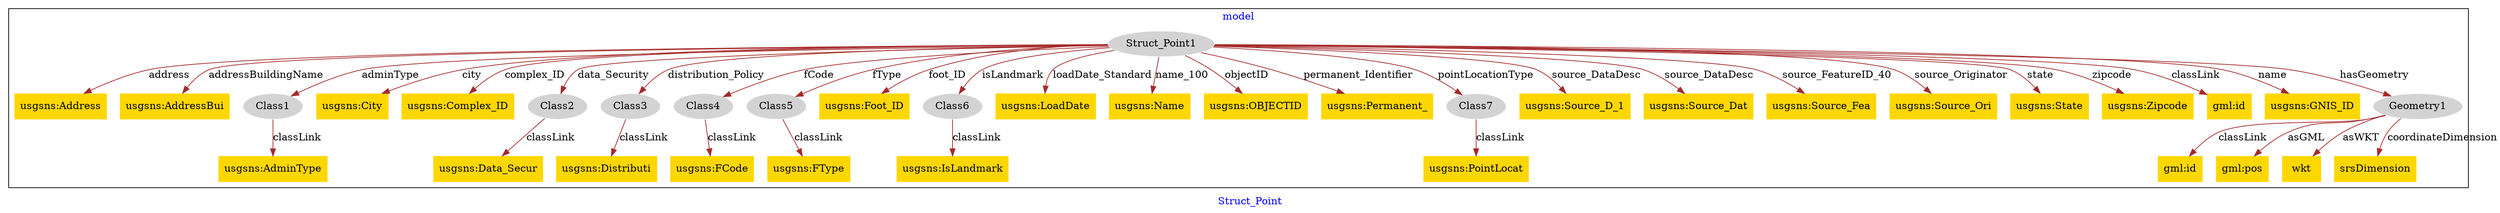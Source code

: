 digraph n0 {
fontcolor="blue"
remincross="true"
label="Struct_Point"
subgraph cluster {
label="model"
n2[style="filled",color="white",fillcolor="lightgray",label="Struct_Point1"];
n3[shape="plaintext",style="filled",fillcolor="gold",label="usgsns:Address"];
n4[shape="plaintext",style="filled",fillcolor="gold",label="usgsns:AddressBui"];
n5[style="filled",color="white",fillcolor="lightgray",label="Class1"];
n6[shape="plaintext",style="filled",fillcolor="gold",label="usgsns:City"];
n7[shape="plaintext",style="filled",fillcolor="gold",label="usgsns:Complex_ID"];
n8[style="filled",color="white",fillcolor="lightgray",label="Class2"];
n9[style="filled",color="white",fillcolor="lightgray",label="Class3"];
n10[style="filled",color="white",fillcolor="lightgray",label="Class4"];
n11[style="filled",color="white",fillcolor="lightgray",label="Class5"];
n12[shape="plaintext",style="filled",fillcolor="gold",label="usgsns:Foot_ID"];
n13[style="filled",color="white",fillcolor="lightgray",label="Class6"];
n14[shape="plaintext",style="filled",fillcolor="gold",label="usgsns:LoadDate"];
n15[shape="plaintext",style="filled",fillcolor="gold",label="usgsns:Name"];
n16[shape="plaintext",style="filled",fillcolor="gold",label="usgsns:OBJECTID"];
n17[shape="plaintext",style="filled",fillcolor="gold",label="usgsns:Permanent_"];
n18[style="filled",color="white",fillcolor="lightgray",label="Class7"];
n19[shape="plaintext",style="filled",fillcolor="gold",label="usgsns:Source_D_1"];
n20[shape="plaintext",style="filled",fillcolor="gold",label="usgsns:Source_Dat"];
n21[shape="plaintext",style="filled",fillcolor="gold",label="usgsns:Source_Fea"];
n22[shape="plaintext",style="filled",fillcolor="gold",label="usgsns:Source_Ori"];
n23[shape="plaintext",style="filled",fillcolor="gold",label="usgsns:State"];
n24[shape="plaintext",style="filled",fillcolor="gold",label="usgsns:Zipcode"];
n25[shape="plaintext",style="filled",fillcolor="gold",label="gml:id"];
n26[shape="plaintext",style="filled",fillcolor="gold",label="usgsns:GNIS_ID"];
n27[style="filled",color="white",fillcolor="lightgray",label="Geometry1"];
n28[shape="plaintext",style="filled",fillcolor="gold",label="gml:id"];
n29[shape="plaintext",style="filled",fillcolor="gold",label="gml:pos"];
n30[shape="plaintext",style="filled",fillcolor="gold",label="wkt"];
n31[shape="plaintext",style="filled",fillcolor="gold",label="srsDimension"];
n32[shape="plaintext",style="filled",fillcolor="gold",label="usgsns:AdminType"];
n33[shape="plaintext",style="filled",fillcolor="gold",label="usgsns:Data_Secur"];
n34[shape="plaintext",style="filled",fillcolor="gold",label="usgsns:Distributi"];
n35[shape="plaintext",style="filled",fillcolor="gold",label="usgsns:FCode"];
n36[shape="plaintext",style="filled",fillcolor="gold",label="usgsns:FType"];
n37[shape="plaintext",style="filled",fillcolor="gold",label="usgsns:IsLandmark"];
n38[shape="plaintext",style="filled",fillcolor="gold",label="usgsns:PointLocat"];
}
n2 -> n3[color="brown",fontcolor="black",label="address"]
n2 -> n4[color="brown",fontcolor="black",label="addressBuildingName"]
n2 -> n5[color="brown",fontcolor="black",label="adminType"]
n2 -> n6[color="brown",fontcolor="black",label="city"]
n2 -> n7[color="brown",fontcolor="black",label="complex_ID"]
n2 -> n8[color="brown",fontcolor="black",label="data_Security"]
n2 -> n9[color="brown",fontcolor="black",label="distribution_Policy"]
n2 -> n10[color="brown",fontcolor="black",label="fCode"]
n2 -> n11[color="brown",fontcolor="black",label="fType"]
n2 -> n12[color="brown",fontcolor="black",label="foot_ID"]
n2 -> n13[color="brown",fontcolor="black",label="isLandmark"]
n2 -> n14[color="brown",fontcolor="black",label="loadDate_Standard"]
n2 -> n15[color="brown",fontcolor="black",label="name_100"]
n2 -> n16[color="brown",fontcolor="black",label="objectID"]
n2 -> n17[color="brown",fontcolor="black",label="permanent_Identifier"]
n2 -> n18[color="brown",fontcolor="black",label="pointLocationType"]
n2 -> n19[color="brown",fontcolor="black",label="source_DataDesc"]
n2 -> n20[color="brown",fontcolor="black",label="source_DataDesc"]
n2 -> n21[color="brown",fontcolor="black",label="source_FeatureID_40"]
n2 -> n22[color="brown",fontcolor="black",label="source_Originator"]
n2 -> n23[color="brown",fontcolor="black",label="state"]
n2 -> n24[color="brown",fontcolor="black",label="zipcode"]
n2 -> n25[color="brown",fontcolor="black",label="classLink"]
n2 -> n26[color="brown",fontcolor="black",label="name"]
n2 -> n27[color="brown",fontcolor="black",label="hasGeometry"]
n27 -> n28[color="brown",fontcolor="black",label="classLink"]
n27 -> n29[color="brown",fontcolor="black",label="asGML"]
n27 -> n30[color="brown",fontcolor="black",label="asWKT"]
n27 -> n31[color="brown",fontcolor="black",label="coordinateDimension"]
n5 -> n32[color="brown",fontcolor="black",label="classLink"]
n8 -> n33[color="brown",fontcolor="black",label="classLink"]
n9 -> n34[color="brown",fontcolor="black",label="classLink"]
n10 -> n35[color="brown",fontcolor="black",label="classLink"]
n11 -> n36[color="brown",fontcolor="black",label="classLink"]
n13 -> n37[color="brown",fontcolor="black",label="classLink"]
n18 -> n38[color="brown",fontcolor="black",label="classLink"]
}
